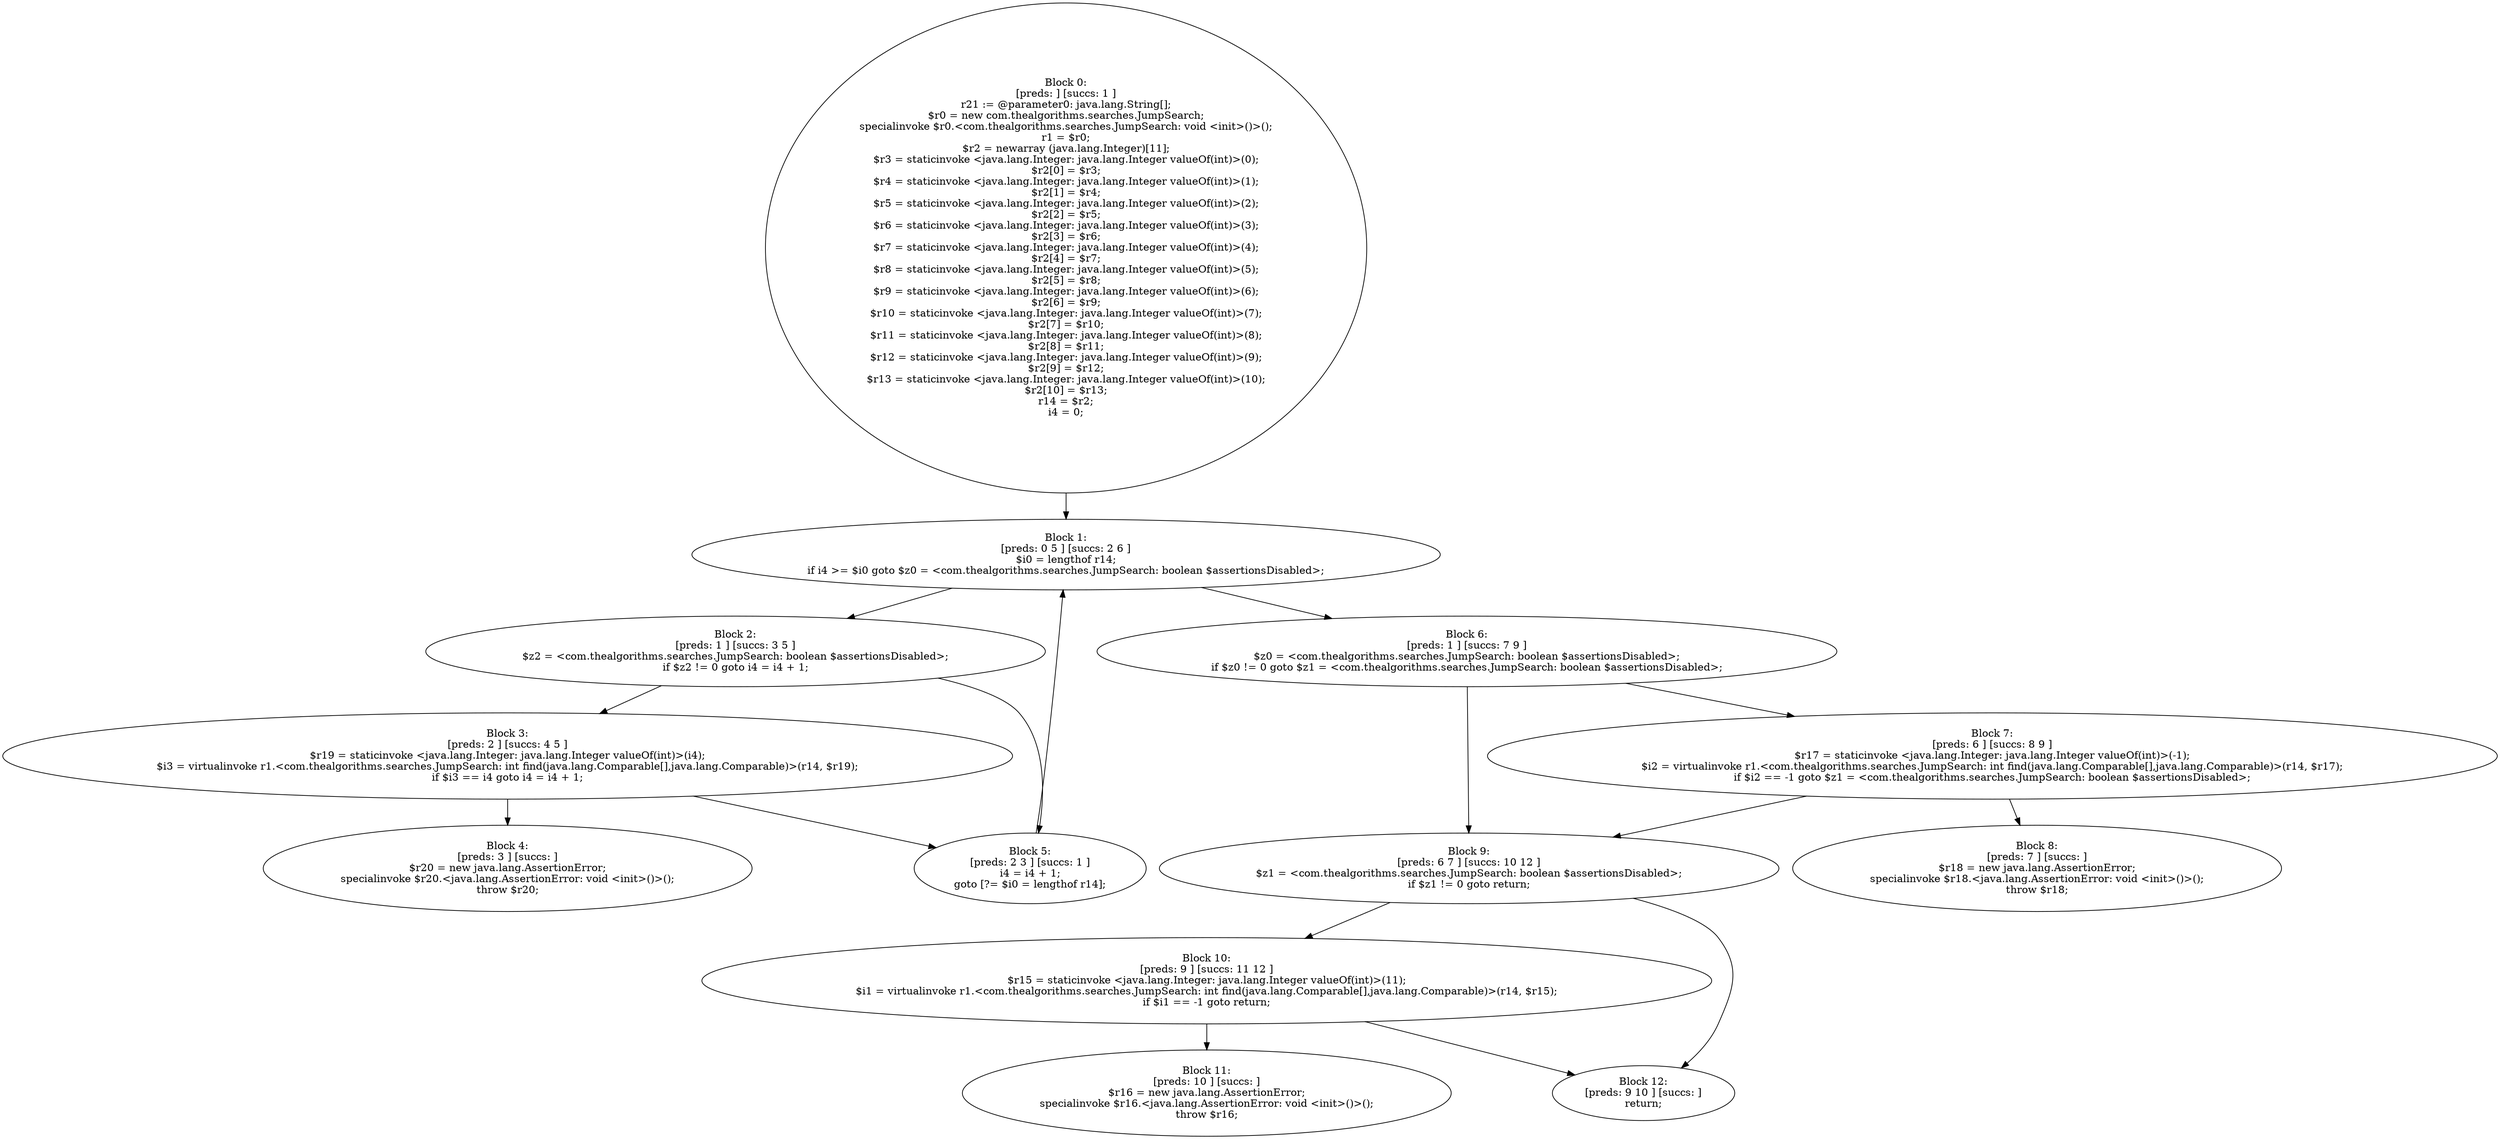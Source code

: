 digraph "unitGraph" {
    "Block 0:
[preds: ] [succs: 1 ]
r21 := @parameter0: java.lang.String[];
$r0 = new com.thealgorithms.searches.JumpSearch;
specialinvoke $r0.<com.thealgorithms.searches.JumpSearch: void <init>()>();
r1 = $r0;
$r2 = newarray (java.lang.Integer)[11];
$r3 = staticinvoke <java.lang.Integer: java.lang.Integer valueOf(int)>(0);
$r2[0] = $r3;
$r4 = staticinvoke <java.lang.Integer: java.lang.Integer valueOf(int)>(1);
$r2[1] = $r4;
$r5 = staticinvoke <java.lang.Integer: java.lang.Integer valueOf(int)>(2);
$r2[2] = $r5;
$r6 = staticinvoke <java.lang.Integer: java.lang.Integer valueOf(int)>(3);
$r2[3] = $r6;
$r7 = staticinvoke <java.lang.Integer: java.lang.Integer valueOf(int)>(4);
$r2[4] = $r7;
$r8 = staticinvoke <java.lang.Integer: java.lang.Integer valueOf(int)>(5);
$r2[5] = $r8;
$r9 = staticinvoke <java.lang.Integer: java.lang.Integer valueOf(int)>(6);
$r2[6] = $r9;
$r10 = staticinvoke <java.lang.Integer: java.lang.Integer valueOf(int)>(7);
$r2[7] = $r10;
$r11 = staticinvoke <java.lang.Integer: java.lang.Integer valueOf(int)>(8);
$r2[8] = $r11;
$r12 = staticinvoke <java.lang.Integer: java.lang.Integer valueOf(int)>(9);
$r2[9] = $r12;
$r13 = staticinvoke <java.lang.Integer: java.lang.Integer valueOf(int)>(10);
$r2[10] = $r13;
r14 = $r2;
i4 = 0;
"
    "Block 1:
[preds: 0 5 ] [succs: 2 6 ]
$i0 = lengthof r14;
if i4 >= $i0 goto $z0 = <com.thealgorithms.searches.JumpSearch: boolean $assertionsDisabled>;
"
    "Block 2:
[preds: 1 ] [succs: 3 5 ]
$z2 = <com.thealgorithms.searches.JumpSearch: boolean $assertionsDisabled>;
if $z2 != 0 goto i4 = i4 + 1;
"
    "Block 3:
[preds: 2 ] [succs: 4 5 ]
$r19 = staticinvoke <java.lang.Integer: java.lang.Integer valueOf(int)>(i4);
$i3 = virtualinvoke r1.<com.thealgorithms.searches.JumpSearch: int find(java.lang.Comparable[],java.lang.Comparable)>(r14, $r19);
if $i3 == i4 goto i4 = i4 + 1;
"
    "Block 4:
[preds: 3 ] [succs: ]
$r20 = new java.lang.AssertionError;
specialinvoke $r20.<java.lang.AssertionError: void <init>()>();
throw $r20;
"
    "Block 5:
[preds: 2 3 ] [succs: 1 ]
i4 = i4 + 1;
goto [?= $i0 = lengthof r14];
"
    "Block 6:
[preds: 1 ] [succs: 7 9 ]
$z0 = <com.thealgorithms.searches.JumpSearch: boolean $assertionsDisabled>;
if $z0 != 0 goto $z1 = <com.thealgorithms.searches.JumpSearch: boolean $assertionsDisabled>;
"
    "Block 7:
[preds: 6 ] [succs: 8 9 ]
$r17 = staticinvoke <java.lang.Integer: java.lang.Integer valueOf(int)>(-1);
$i2 = virtualinvoke r1.<com.thealgorithms.searches.JumpSearch: int find(java.lang.Comparable[],java.lang.Comparable)>(r14, $r17);
if $i2 == -1 goto $z1 = <com.thealgorithms.searches.JumpSearch: boolean $assertionsDisabled>;
"
    "Block 8:
[preds: 7 ] [succs: ]
$r18 = new java.lang.AssertionError;
specialinvoke $r18.<java.lang.AssertionError: void <init>()>();
throw $r18;
"
    "Block 9:
[preds: 6 7 ] [succs: 10 12 ]
$z1 = <com.thealgorithms.searches.JumpSearch: boolean $assertionsDisabled>;
if $z1 != 0 goto return;
"
    "Block 10:
[preds: 9 ] [succs: 11 12 ]
$r15 = staticinvoke <java.lang.Integer: java.lang.Integer valueOf(int)>(11);
$i1 = virtualinvoke r1.<com.thealgorithms.searches.JumpSearch: int find(java.lang.Comparable[],java.lang.Comparable)>(r14, $r15);
if $i1 == -1 goto return;
"
    "Block 11:
[preds: 10 ] [succs: ]
$r16 = new java.lang.AssertionError;
specialinvoke $r16.<java.lang.AssertionError: void <init>()>();
throw $r16;
"
    "Block 12:
[preds: 9 10 ] [succs: ]
return;
"
    "Block 0:
[preds: ] [succs: 1 ]
r21 := @parameter0: java.lang.String[];
$r0 = new com.thealgorithms.searches.JumpSearch;
specialinvoke $r0.<com.thealgorithms.searches.JumpSearch: void <init>()>();
r1 = $r0;
$r2 = newarray (java.lang.Integer)[11];
$r3 = staticinvoke <java.lang.Integer: java.lang.Integer valueOf(int)>(0);
$r2[0] = $r3;
$r4 = staticinvoke <java.lang.Integer: java.lang.Integer valueOf(int)>(1);
$r2[1] = $r4;
$r5 = staticinvoke <java.lang.Integer: java.lang.Integer valueOf(int)>(2);
$r2[2] = $r5;
$r6 = staticinvoke <java.lang.Integer: java.lang.Integer valueOf(int)>(3);
$r2[3] = $r6;
$r7 = staticinvoke <java.lang.Integer: java.lang.Integer valueOf(int)>(4);
$r2[4] = $r7;
$r8 = staticinvoke <java.lang.Integer: java.lang.Integer valueOf(int)>(5);
$r2[5] = $r8;
$r9 = staticinvoke <java.lang.Integer: java.lang.Integer valueOf(int)>(6);
$r2[6] = $r9;
$r10 = staticinvoke <java.lang.Integer: java.lang.Integer valueOf(int)>(7);
$r2[7] = $r10;
$r11 = staticinvoke <java.lang.Integer: java.lang.Integer valueOf(int)>(8);
$r2[8] = $r11;
$r12 = staticinvoke <java.lang.Integer: java.lang.Integer valueOf(int)>(9);
$r2[9] = $r12;
$r13 = staticinvoke <java.lang.Integer: java.lang.Integer valueOf(int)>(10);
$r2[10] = $r13;
r14 = $r2;
i4 = 0;
"->"Block 1:
[preds: 0 5 ] [succs: 2 6 ]
$i0 = lengthof r14;
if i4 >= $i0 goto $z0 = <com.thealgorithms.searches.JumpSearch: boolean $assertionsDisabled>;
";
    "Block 1:
[preds: 0 5 ] [succs: 2 6 ]
$i0 = lengthof r14;
if i4 >= $i0 goto $z0 = <com.thealgorithms.searches.JumpSearch: boolean $assertionsDisabled>;
"->"Block 2:
[preds: 1 ] [succs: 3 5 ]
$z2 = <com.thealgorithms.searches.JumpSearch: boolean $assertionsDisabled>;
if $z2 != 0 goto i4 = i4 + 1;
";
    "Block 1:
[preds: 0 5 ] [succs: 2 6 ]
$i0 = lengthof r14;
if i4 >= $i0 goto $z0 = <com.thealgorithms.searches.JumpSearch: boolean $assertionsDisabled>;
"->"Block 6:
[preds: 1 ] [succs: 7 9 ]
$z0 = <com.thealgorithms.searches.JumpSearch: boolean $assertionsDisabled>;
if $z0 != 0 goto $z1 = <com.thealgorithms.searches.JumpSearch: boolean $assertionsDisabled>;
";
    "Block 2:
[preds: 1 ] [succs: 3 5 ]
$z2 = <com.thealgorithms.searches.JumpSearch: boolean $assertionsDisabled>;
if $z2 != 0 goto i4 = i4 + 1;
"->"Block 3:
[preds: 2 ] [succs: 4 5 ]
$r19 = staticinvoke <java.lang.Integer: java.lang.Integer valueOf(int)>(i4);
$i3 = virtualinvoke r1.<com.thealgorithms.searches.JumpSearch: int find(java.lang.Comparable[],java.lang.Comparable)>(r14, $r19);
if $i3 == i4 goto i4 = i4 + 1;
";
    "Block 2:
[preds: 1 ] [succs: 3 5 ]
$z2 = <com.thealgorithms.searches.JumpSearch: boolean $assertionsDisabled>;
if $z2 != 0 goto i4 = i4 + 1;
"->"Block 5:
[preds: 2 3 ] [succs: 1 ]
i4 = i4 + 1;
goto [?= $i0 = lengthof r14];
";
    "Block 3:
[preds: 2 ] [succs: 4 5 ]
$r19 = staticinvoke <java.lang.Integer: java.lang.Integer valueOf(int)>(i4);
$i3 = virtualinvoke r1.<com.thealgorithms.searches.JumpSearch: int find(java.lang.Comparable[],java.lang.Comparable)>(r14, $r19);
if $i3 == i4 goto i4 = i4 + 1;
"->"Block 4:
[preds: 3 ] [succs: ]
$r20 = new java.lang.AssertionError;
specialinvoke $r20.<java.lang.AssertionError: void <init>()>();
throw $r20;
";
    "Block 3:
[preds: 2 ] [succs: 4 5 ]
$r19 = staticinvoke <java.lang.Integer: java.lang.Integer valueOf(int)>(i4);
$i3 = virtualinvoke r1.<com.thealgorithms.searches.JumpSearch: int find(java.lang.Comparable[],java.lang.Comparable)>(r14, $r19);
if $i3 == i4 goto i4 = i4 + 1;
"->"Block 5:
[preds: 2 3 ] [succs: 1 ]
i4 = i4 + 1;
goto [?= $i0 = lengthof r14];
";
    "Block 5:
[preds: 2 3 ] [succs: 1 ]
i4 = i4 + 1;
goto [?= $i0 = lengthof r14];
"->"Block 1:
[preds: 0 5 ] [succs: 2 6 ]
$i0 = lengthof r14;
if i4 >= $i0 goto $z0 = <com.thealgorithms.searches.JumpSearch: boolean $assertionsDisabled>;
";
    "Block 6:
[preds: 1 ] [succs: 7 9 ]
$z0 = <com.thealgorithms.searches.JumpSearch: boolean $assertionsDisabled>;
if $z0 != 0 goto $z1 = <com.thealgorithms.searches.JumpSearch: boolean $assertionsDisabled>;
"->"Block 7:
[preds: 6 ] [succs: 8 9 ]
$r17 = staticinvoke <java.lang.Integer: java.lang.Integer valueOf(int)>(-1);
$i2 = virtualinvoke r1.<com.thealgorithms.searches.JumpSearch: int find(java.lang.Comparable[],java.lang.Comparable)>(r14, $r17);
if $i2 == -1 goto $z1 = <com.thealgorithms.searches.JumpSearch: boolean $assertionsDisabled>;
";
    "Block 6:
[preds: 1 ] [succs: 7 9 ]
$z0 = <com.thealgorithms.searches.JumpSearch: boolean $assertionsDisabled>;
if $z0 != 0 goto $z1 = <com.thealgorithms.searches.JumpSearch: boolean $assertionsDisabled>;
"->"Block 9:
[preds: 6 7 ] [succs: 10 12 ]
$z1 = <com.thealgorithms.searches.JumpSearch: boolean $assertionsDisabled>;
if $z1 != 0 goto return;
";
    "Block 7:
[preds: 6 ] [succs: 8 9 ]
$r17 = staticinvoke <java.lang.Integer: java.lang.Integer valueOf(int)>(-1);
$i2 = virtualinvoke r1.<com.thealgorithms.searches.JumpSearch: int find(java.lang.Comparable[],java.lang.Comparable)>(r14, $r17);
if $i2 == -1 goto $z1 = <com.thealgorithms.searches.JumpSearch: boolean $assertionsDisabled>;
"->"Block 8:
[preds: 7 ] [succs: ]
$r18 = new java.lang.AssertionError;
specialinvoke $r18.<java.lang.AssertionError: void <init>()>();
throw $r18;
";
    "Block 7:
[preds: 6 ] [succs: 8 9 ]
$r17 = staticinvoke <java.lang.Integer: java.lang.Integer valueOf(int)>(-1);
$i2 = virtualinvoke r1.<com.thealgorithms.searches.JumpSearch: int find(java.lang.Comparable[],java.lang.Comparable)>(r14, $r17);
if $i2 == -1 goto $z1 = <com.thealgorithms.searches.JumpSearch: boolean $assertionsDisabled>;
"->"Block 9:
[preds: 6 7 ] [succs: 10 12 ]
$z1 = <com.thealgorithms.searches.JumpSearch: boolean $assertionsDisabled>;
if $z1 != 0 goto return;
";
    "Block 9:
[preds: 6 7 ] [succs: 10 12 ]
$z1 = <com.thealgorithms.searches.JumpSearch: boolean $assertionsDisabled>;
if $z1 != 0 goto return;
"->"Block 10:
[preds: 9 ] [succs: 11 12 ]
$r15 = staticinvoke <java.lang.Integer: java.lang.Integer valueOf(int)>(11);
$i1 = virtualinvoke r1.<com.thealgorithms.searches.JumpSearch: int find(java.lang.Comparable[],java.lang.Comparable)>(r14, $r15);
if $i1 == -1 goto return;
";
    "Block 9:
[preds: 6 7 ] [succs: 10 12 ]
$z1 = <com.thealgorithms.searches.JumpSearch: boolean $assertionsDisabled>;
if $z1 != 0 goto return;
"->"Block 12:
[preds: 9 10 ] [succs: ]
return;
";
    "Block 10:
[preds: 9 ] [succs: 11 12 ]
$r15 = staticinvoke <java.lang.Integer: java.lang.Integer valueOf(int)>(11);
$i1 = virtualinvoke r1.<com.thealgorithms.searches.JumpSearch: int find(java.lang.Comparable[],java.lang.Comparable)>(r14, $r15);
if $i1 == -1 goto return;
"->"Block 11:
[preds: 10 ] [succs: ]
$r16 = new java.lang.AssertionError;
specialinvoke $r16.<java.lang.AssertionError: void <init>()>();
throw $r16;
";
    "Block 10:
[preds: 9 ] [succs: 11 12 ]
$r15 = staticinvoke <java.lang.Integer: java.lang.Integer valueOf(int)>(11);
$i1 = virtualinvoke r1.<com.thealgorithms.searches.JumpSearch: int find(java.lang.Comparable[],java.lang.Comparable)>(r14, $r15);
if $i1 == -1 goto return;
"->"Block 12:
[preds: 9 10 ] [succs: ]
return;
";
}

